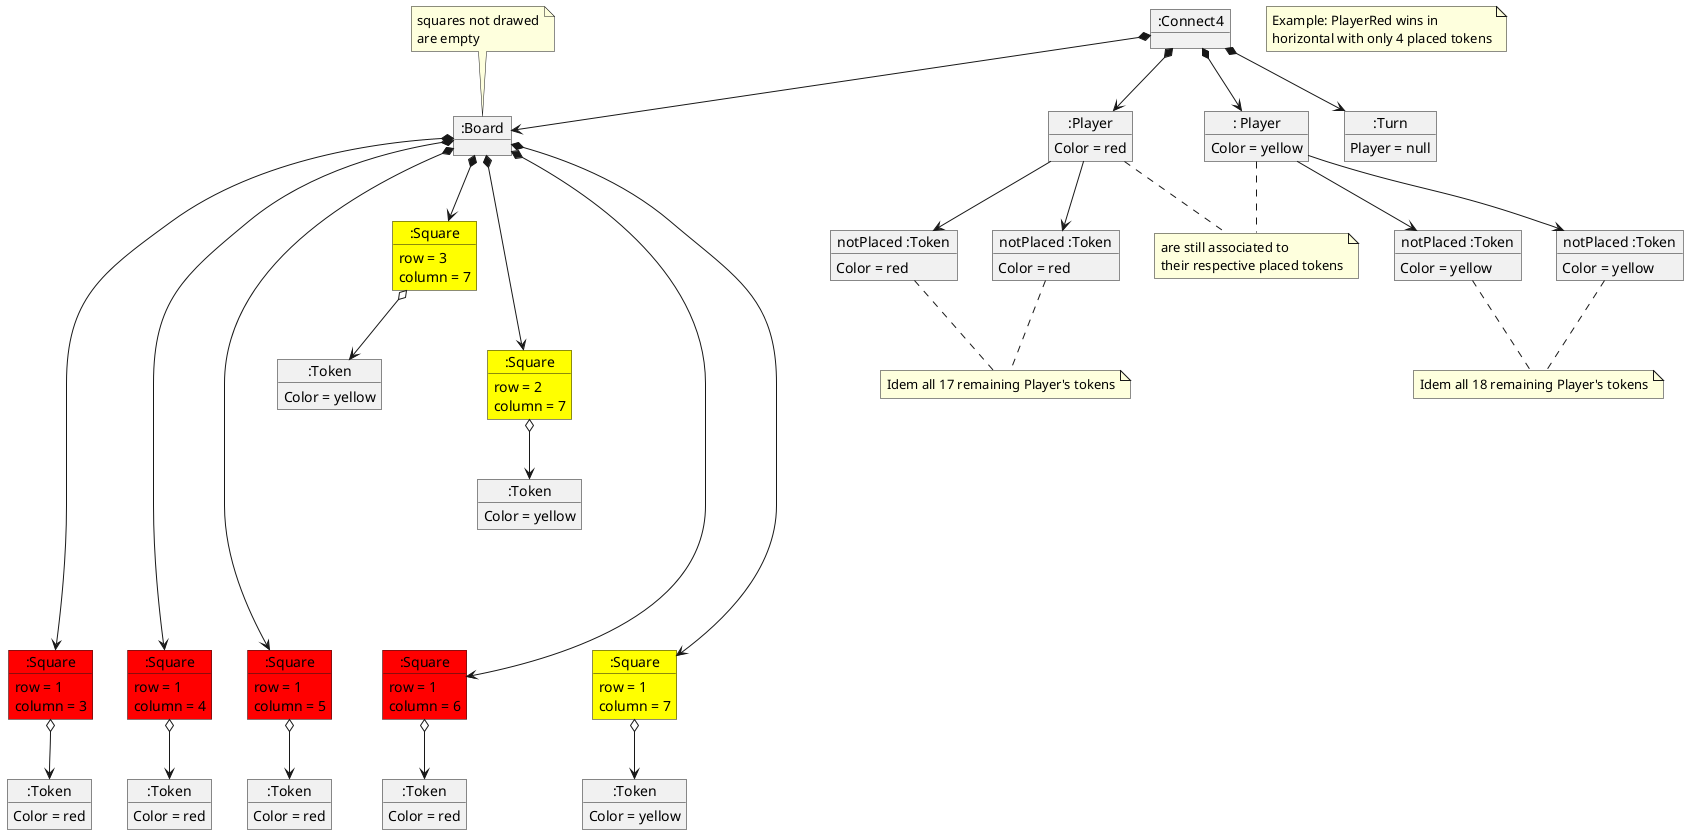 @startuml finalState
note as Description
Example: PlayerRed wins in
horizontal with only 4 placed tokens
end note

object ":Connect4" as connect4
object ":Board" as board
note top
    squares not drawed
    are empty
end note

object ":Turn" as turn{
Player = null
}

'players'
object ":Player" as playerRed{
Color = red
}
object ": Player" as playerYellow{
Color = yellow
}

'squares'
object ":Square" as squareRed13 #red{
row = 1
column = 3
}
object ":Square" as squareRed14#red{
row = 1
column = 4
}
object ":Square" as squareRed15 #red{
row = 1
column = 5
}
object ":Square" as squareRed16 #red{
row = 1
column = 6
}


object ":Square" as squareYellow17 #yellow{
row = 1
column = 7
}
object ":Square" as squareYellow27 #yellow{
row = 2
column = 7
}
object ":Square" as squareYellow37 #yellow{
row = 3
column = 7
}

'tokens not placed'
object "notPlaced :Token" as tokenRed1{
Color = red
}
object "notPlaced :Token" as tokenRed2{
Color = red
}
object "notPlaced :Token" as tokenYellow1{
Color = yellow
}
object "notPlaced :Token" as tokenYellow2{
Color = yellow
}

'tokens placed'
object ":Token" as tokenRed13{
Color = red
}
object ":Token" as tokenRed14{
Color = red
}
object ":Token" as tokenRed15{
Color = red
}
object ":Token" as tokenRed16{
Color = red
}
object ":Token" as tokenYellow17{
Color = yellow
}
object ":Token" as tokenYellow27{
Color = yellow
}
object ":Token" as tokenYellow37{
Color = yellow
}

'connect4 dependencies'
connect4 *-down-> board
connect4 *-down-> turn
connect4 *-down-> playerRed
connect4 *-down-> playerYellow

'board dependencies'
board *-down-> squareYellow37
board *-down-> squareYellow27
board *-down-> squareYellow17
board *-down-> squareRed16
board *-down-> squareRed15
board *-down-> squareRed14
board *---down---> squareRed13

'player dependencies'
playerRed -down-> tokenRed1
playerRed -down-> tokenRed2
playerYellow -down-> tokenYellow1
playerYellow -down-> tokenYellow2

'square dependencies'
squareRed13 o-down-> tokenRed13
squareRed14 o-down-> tokenRed14
squareRed15 o-down-> tokenRed15
squareRed16 o-down-> tokenRed16

squareYellow17 o-down-> tokenYellow17
squareYellow27 o-down-> tokenYellow27
squareYellow37 o-down-> tokenYellow37

note as NYellow
Idem all 18 remaining Player's tokens
end note
tokenYellow1..NYellow
tokenYellow2..NYellow

note as NRed
Idem all 17 remaining Player's tokens
end note
tokenRed1..NRed
tokenRed2..NRed

note as NoteTokenPlaced
are still associated to
their respective placed tokens
end note
playerRed..NoteTokenPlaced
playerYellow..NoteTokenPlaced


'display squares position'
squareYellow37 -[hidden]down-> squareYellow27
squareYellow27 --[hidden]down--> squareYellow17
squareYellow37 -[hidden]down-> squareRed16
squareYellow27 -[hidden]down-> squareRed16
squareYellow17 -[hidden]left-> squareRed16
squareRed16 -[hidden]left-> squareRed15
squareRed15 -[hidden]left-> squareRed14
squareRed14 -[hidden]left->squareRed13


@enduml
